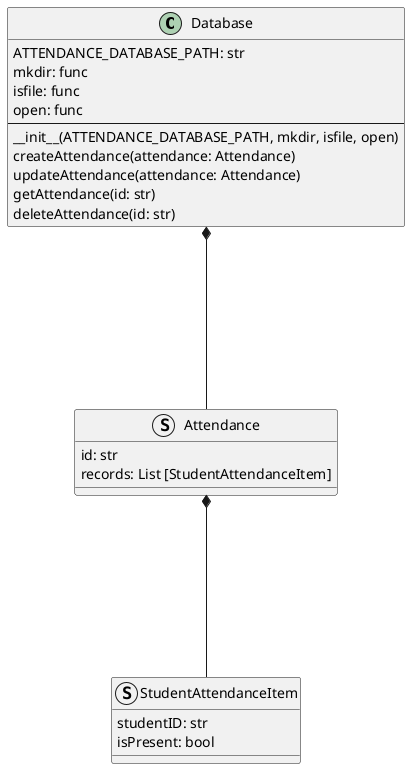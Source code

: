 @startuml
class Database {
ATTENDANCE_DATABASE_PATH: str
mkdir: func
isfile: func
open: func
----
__init__(ATTENDANCE_DATABASE_PATH, mkdir, isfile, open)
createAttendance(attendance: Attendance)
updateAttendance(attendance: Attendance)
getAttendance(id: str)
deleteAttendance(id: str)
}


struct Attendance {
id: str
records: List [StudentAttendanceItem]
}

struct StudentAttendanceItem {
studentID: str
isPresent: bool
}

Database   *---- Attendance
Attendance *---- StudentAttendanceItem
@enduml